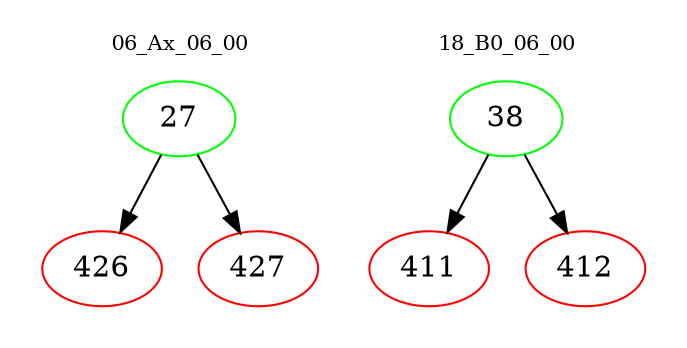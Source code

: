 digraph{
subgraph cluster_0 {
color = white
label = "06_Ax_06_00";
fontsize=10;
T0_27 [label="27", color="green"]
T0_27 -> T0_426 [color="black"]
T0_426 [label="426", color="red"]
T0_27 -> T0_427 [color="black"]
T0_427 [label="427", color="red"]
}
subgraph cluster_1 {
color = white
label = "18_B0_06_00";
fontsize=10;
T1_38 [label="38", color="green"]
T1_38 -> T1_411 [color="black"]
T1_411 [label="411", color="red"]
T1_38 -> T1_412 [color="black"]
T1_412 [label="412", color="red"]
}
}
